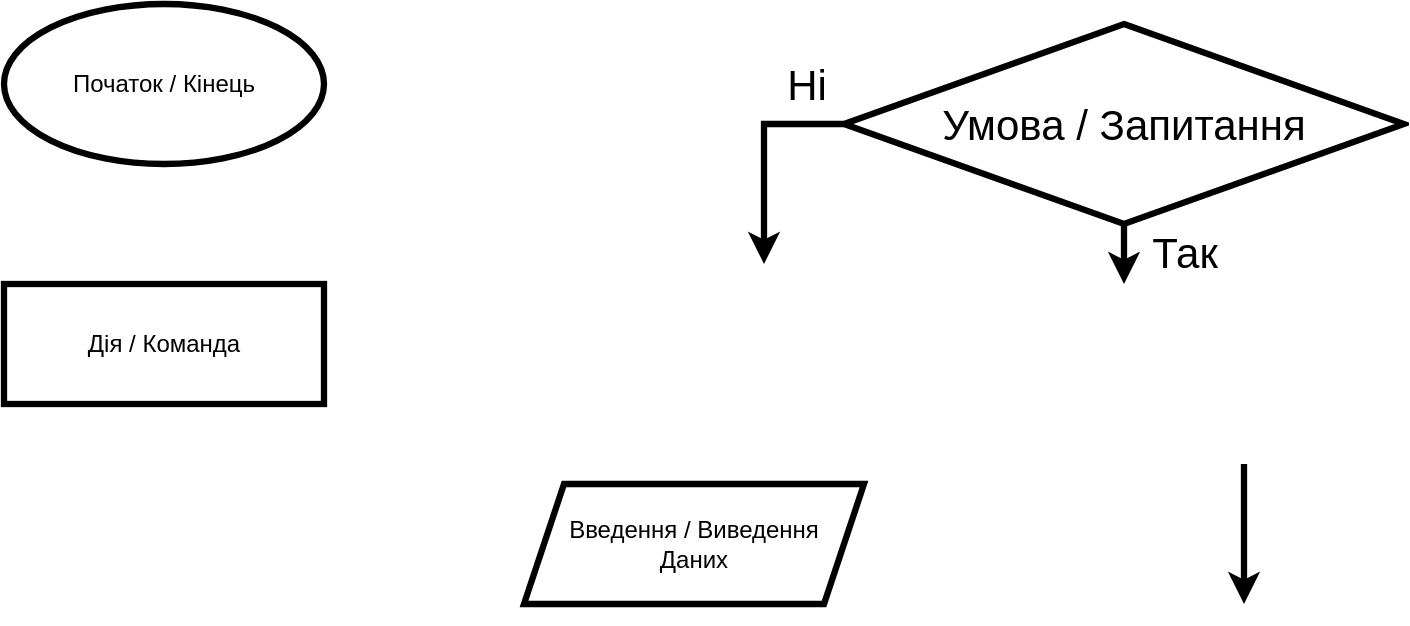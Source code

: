 <mxfile version="24.6.4" type="device">
  <diagram name="Page-1" id="bAU94hHGk1Ug2HeR9SZf">
    <mxGraphModel dx="1228" dy="799" grid="1" gridSize="10" guides="1" tooltips="1" connect="1" arrows="1" fold="1" page="1" pageScale="1" pageWidth="1169" pageHeight="827" math="0" shadow="0">
      <root>
        <mxCell id="0" />
        <mxCell id="1" parent="0" />
        <mxCell id="0KPPoKpthKuIsjn_yJPN-1" value="Початок / Кінець" style="ellipse;whiteSpace=wrap;html=1;strokeWidth=3.15;" vertex="1" parent="1">
          <mxGeometry x="240" y="130" width="160" height="80" as="geometry" />
        </mxCell>
        <mxCell id="0KPPoKpthKuIsjn_yJPN-2" value="Дія / Команда" style="rounded=0;whiteSpace=wrap;html=1;strokeWidth=3.15;" vertex="1" parent="1">
          <mxGeometry x="240" y="270" width="160" height="60" as="geometry" />
        </mxCell>
        <mxCell id="0KPPoKpthKuIsjn_yJPN-3" value="Умова / Запитання" style="rhombus;whiteSpace=wrap;html=1;strokeWidth=3.15;fontSize=21;" vertex="1" parent="1">
          <mxGeometry x="660" y="140" width="280" height="100" as="geometry" />
        </mxCell>
        <mxCell id="0KPPoKpthKuIsjn_yJPN-4" value="" style="endArrow=classic;html=1;rounded=0;exitX=0.5;exitY=1;exitDx=0;exitDy=0;strokeWidth=3.15;fontSize=21;" edge="1" parent="1" source="0KPPoKpthKuIsjn_yJPN-3">
          <mxGeometry width="50" height="50" relative="1" as="geometry">
            <mxPoint x="560" y="440" as="sourcePoint" />
            <mxPoint x="800" y="270" as="targetPoint" />
          </mxGeometry>
        </mxCell>
        <mxCell id="0KPPoKpthKuIsjn_yJPN-5" value="Так" style="edgeLabel;html=1;align=center;verticalAlign=middle;resizable=0;points=[];fontSize=21;" vertex="1" connectable="0" parent="0KPPoKpthKuIsjn_yJPN-4">
          <mxGeometry x="-0.08" relative="1" as="geometry">
            <mxPoint x="30" as="offset" />
          </mxGeometry>
        </mxCell>
        <mxCell id="0KPPoKpthKuIsjn_yJPN-6" value="" style="endArrow=classic;html=1;rounded=0;exitX=0;exitY=0.5;exitDx=0;exitDy=0;strokeWidth=3.15;fontSize=21;" edge="1" parent="1" source="0KPPoKpthKuIsjn_yJPN-3">
          <mxGeometry width="50" height="50" relative="1" as="geometry">
            <mxPoint x="560" y="440" as="sourcePoint" />
            <mxPoint x="620" y="260" as="targetPoint" />
            <Array as="points">
              <mxPoint x="620" y="190" />
            </Array>
          </mxGeometry>
        </mxCell>
        <mxCell id="0KPPoKpthKuIsjn_yJPN-7" value="Ні" style="edgeLabel;html=1;align=center;verticalAlign=middle;resizable=0;points=[];fontSize=21;" vertex="1" connectable="0" parent="0KPPoKpthKuIsjn_yJPN-6">
          <mxGeometry x="-0.587" y="-1" relative="1" as="geometry">
            <mxPoint x="3" y="-19" as="offset" />
          </mxGeometry>
        </mxCell>
        <mxCell id="0KPPoKpthKuIsjn_yJPN-8" value="Введення / Виведення&lt;div&gt;Даних&lt;/div&gt;" style="shape=parallelogram;perimeter=parallelogramPerimeter;whiteSpace=wrap;html=1;fixedSize=1;strokeWidth=3.15;" vertex="1" parent="1">
          <mxGeometry x="500" y="370" width="170" height="60" as="geometry" />
        </mxCell>
        <mxCell id="0KPPoKpthKuIsjn_yJPN-9" value="" style="endArrow=classic;html=1;rounded=0;strokeWidth=3.15;" edge="1" parent="1">
          <mxGeometry width="50" height="50" relative="1" as="geometry">
            <mxPoint x="860" y="360" as="sourcePoint" />
            <mxPoint x="860" y="430" as="targetPoint" />
          </mxGeometry>
        </mxCell>
      </root>
    </mxGraphModel>
  </diagram>
</mxfile>
